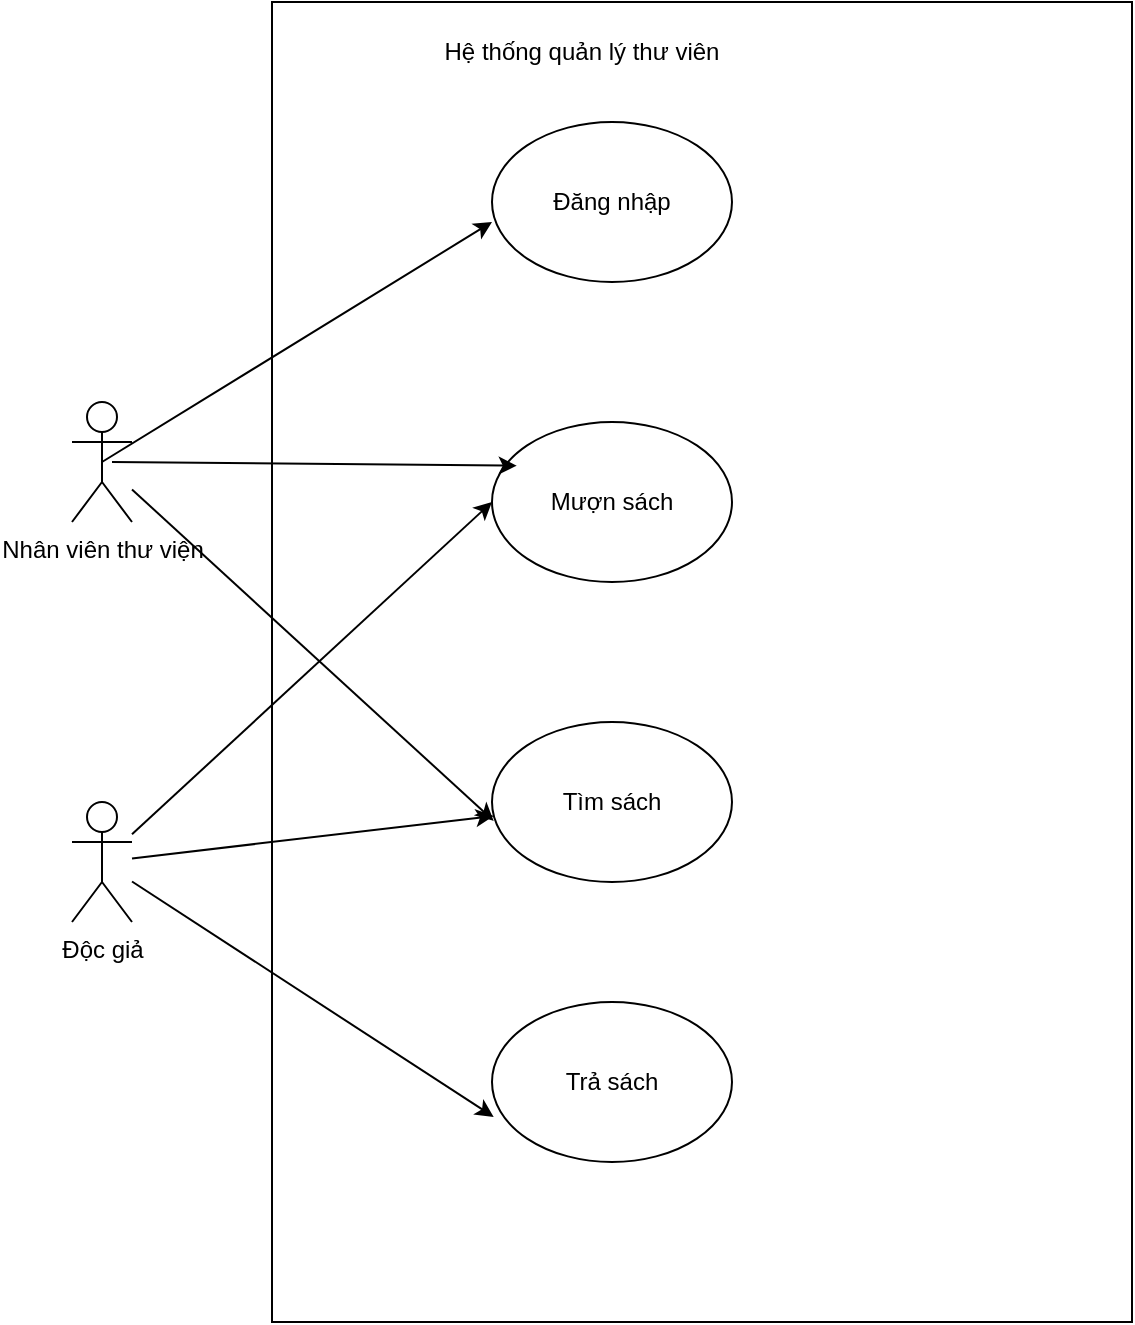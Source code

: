 <mxfile version="28.2.8">
  <diagram id="Tbra-VOmLWnP2UlycPOR" name="Trang-1">
    <mxGraphModel dx="1042" dy="596" grid="1" gridSize="10" guides="1" tooltips="1" connect="1" arrows="1" fold="1" page="1" pageScale="1" pageWidth="827" pageHeight="1169" math="0" shadow="0">
      <root>
        <mxCell id="0" />
        <mxCell id="1" parent="0" />
        <mxCell id="AT6_2BYrdZTh0zAGHQ3F-21" value="" style="rounded=0;whiteSpace=wrap;html=1;" vertex="1" parent="1">
          <mxGeometry x="260" y="210" width="430" height="660" as="geometry" />
        </mxCell>
        <mxCell id="AT6_2BYrdZTh0zAGHQ3F-1" value="Nhân viên thư viện" style="shape=umlActor;verticalLabelPosition=bottom;verticalAlign=top;html=1;outlineConnect=0;" vertex="1" parent="1">
          <mxGeometry x="160" y="410" width="30" height="60" as="geometry" />
        </mxCell>
        <mxCell id="AT6_2BYrdZTh0zAGHQ3F-2" value="Đăng nhập" style="ellipse;whiteSpace=wrap;html=1;" vertex="1" parent="1">
          <mxGeometry x="370" y="270" width="120" height="80" as="geometry" />
        </mxCell>
        <mxCell id="AT6_2BYrdZTh0zAGHQ3F-3" value="Mượn sách" style="ellipse;whiteSpace=wrap;html=1;" vertex="1" parent="1">
          <mxGeometry x="370" y="420" width="120" height="80" as="geometry" />
        </mxCell>
        <mxCell id="AT6_2BYrdZTh0zAGHQ3F-4" value="Tìm sách" style="ellipse;whiteSpace=wrap;html=1;" vertex="1" parent="1">
          <mxGeometry x="370" y="570" width="120" height="80" as="geometry" />
        </mxCell>
        <mxCell id="AT6_2BYrdZTh0zAGHQ3F-5" value="Trả sách" style="ellipse;whiteSpace=wrap;html=1;" vertex="1" parent="1">
          <mxGeometry x="370" y="710" width="120" height="80" as="geometry" />
        </mxCell>
        <mxCell id="AT6_2BYrdZTh0zAGHQ3F-13" style="rounded=0;orthogonalLoop=1;jettySize=auto;html=1;exitX=0.5;exitY=0.5;exitDx=0;exitDy=0;exitPerimeter=0;entryX=0;entryY=0.625;entryDx=0;entryDy=0;entryPerimeter=0;" edge="1" parent="1" source="AT6_2BYrdZTh0zAGHQ3F-1" target="AT6_2BYrdZTh0zAGHQ3F-2">
          <mxGeometry relative="1" as="geometry" />
        </mxCell>
        <mxCell id="AT6_2BYrdZTh0zAGHQ3F-14" style="rounded=0;orthogonalLoop=1;jettySize=auto;html=1;entryX=0.103;entryY=0.273;entryDx=0;entryDy=0;entryPerimeter=0;" edge="1" parent="1" target="AT6_2BYrdZTh0zAGHQ3F-3">
          <mxGeometry relative="1" as="geometry">
            <mxPoint x="180" y="440" as="sourcePoint" />
          </mxGeometry>
        </mxCell>
        <mxCell id="AT6_2BYrdZTh0zAGHQ3F-15" style="rounded=0;orthogonalLoop=1;jettySize=auto;html=1;entryX=0.007;entryY=0.618;entryDx=0;entryDy=0;entryPerimeter=0;" edge="1" parent="1" source="AT6_2BYrdZTh0zAGHQ3F-1" target="AT6_2BYrdZTh0zAGHQ3F-4">
          <mxGeometry relative="1" as="geometry" />
        </mxCell>
        <mxCell id="AT6_2BYrdZTh0zAGHQ3F-18" style="rounded=0;orthogonalLoop=1;jettySize=auto;html=1;entryX=0;entryY=0.5;entryDx=0;entryDy=0;" edge="1" parent="1" source="AT6_2BYrdZTh0zAGHQ3F-16" target="AT6_2BYrdZTh0zAGHQ3F-3">
          <mxGeometry relative="1" as="geometry" />
        </mxCell>
        <mxCell id="AT6_2BYrdZTh0zAGHQ3F-19" style="rounded=0;orthogonalLoop=1;jettySize=auto;html=1;" edge="1" parent="1" source="AT6_2BYrdZTh0zAGHQ3F-16" target="AT6_2BYrdZTh0zAGHQ3F-4">
          <mxGeometry relative="1" as="geometry" />
        </mxCell>
        <mxCell id="AT6_2BYrdZTh0zAGHQ3F-16" value="Độc giả" style="shape=umlActor;verticalLabelPosition=bottom;verticalAlign=top;html=1;" vertex="1" parent="1">
          <mxGeometry x="160" y="610" width="30" height="60" as="geometry" />
        </mxCell>
        <mxCell id="AT6_2BYrdZTh0zAGHQ3F-20" style="rounded=0;orthogonalLoop=1;jettySize=auto;html=1;entryX=0.007;entryY=0.718;entryDx=0;entryDy=0;entryPerimeter=0;" edge="1" parent="1" source="AT6_2BYrdZTh0zAGHQ3F-16" target="AT6_2BYrdZTh0zAGHQ3F-5">
          <mxGeometry relative="1" as="geometry" />
        </mxCell>
        <mxCell id="AT6_2BYrdZTh0zAGHQ3F-22" value="Hệ thống quản lý thư viên" style="text;html=1;whiteSpace=wrap;strokeColor=none;fillColor=none;align=center;verticalAlign=middle;rounded=0;" vertex="1" parent="1">
          <mxGeometry x="345" y="220" width="140" height="30" as="geometry" />
        </mxCell>
      </root>
    </mxGraphModel>
  </diagram>
</mxfile>
